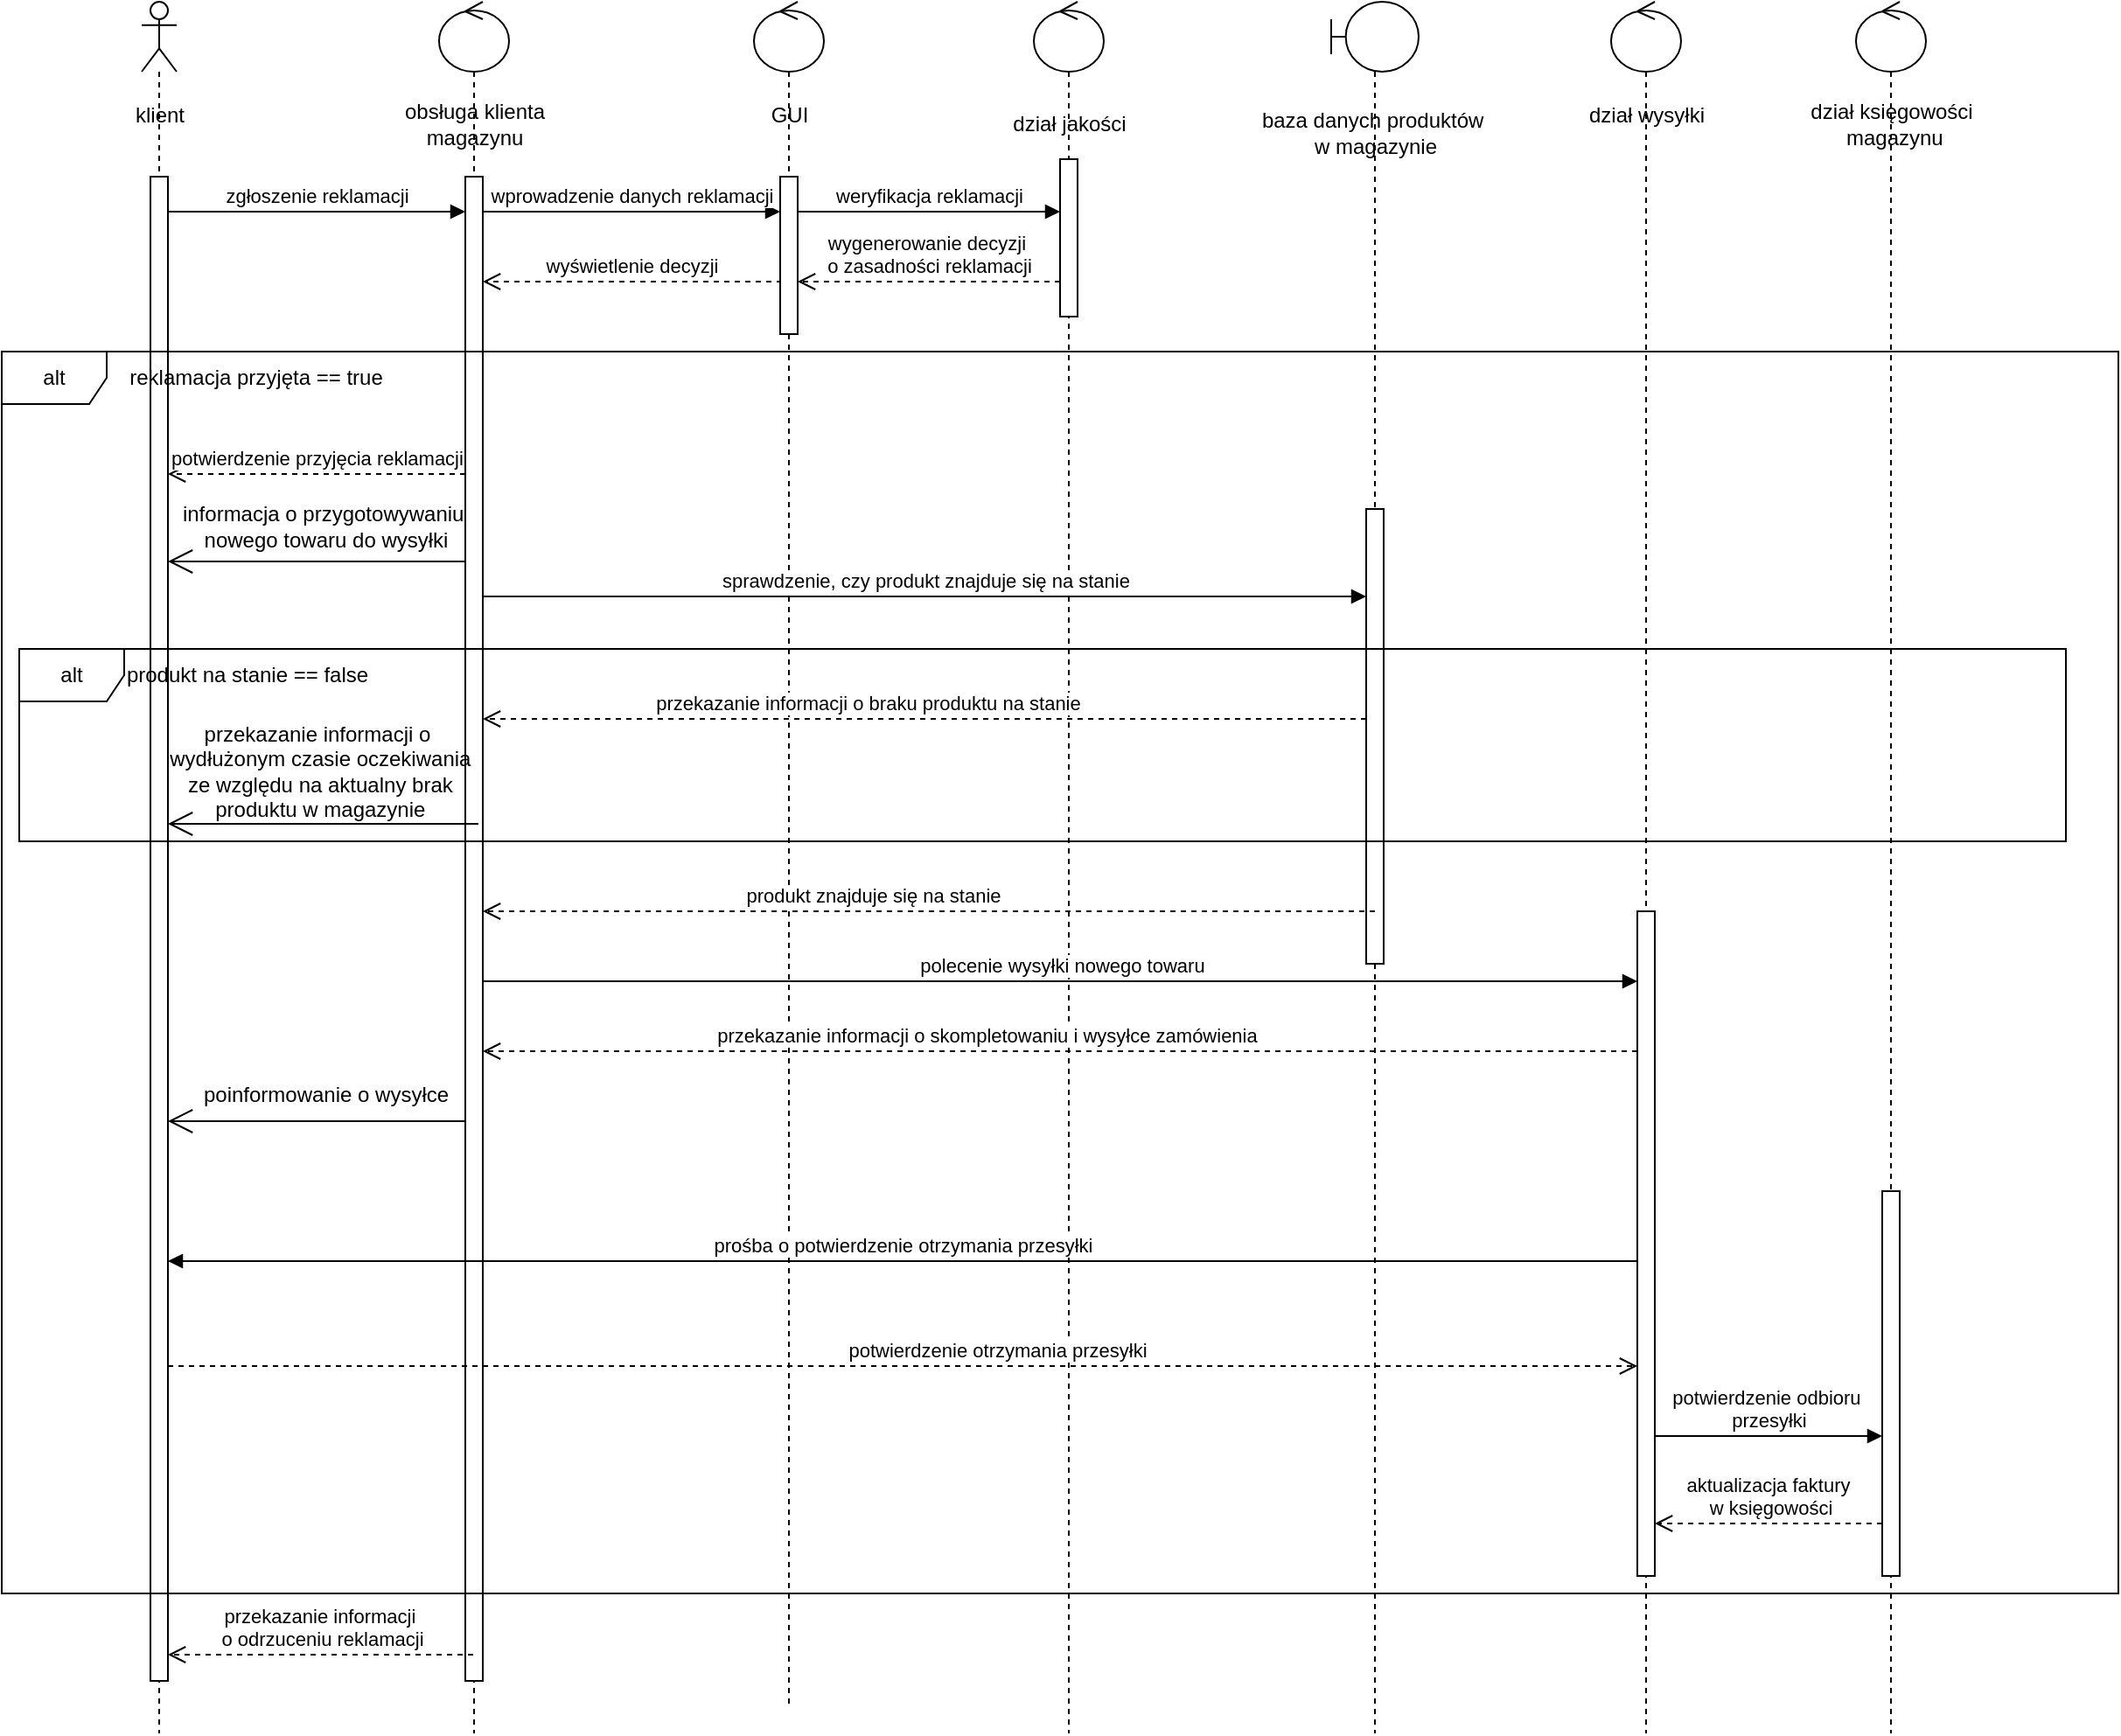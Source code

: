 <mxfile version="24.4.13" type="device">
  <diagram name="Page-1" id="kf4Eoa28R7cADwCGyI65">
    <mxGraphModel dx="2577" dy="928" grid="1" gridSize="10" guides="1" tooltips="1" connect="1" arrows="1" fold="1" page="1" pageScale="1" pageWidth="827" pageHeight="1169" math="0" shadow="0">
      <root>
        <mxCell id="0" />
        <mxCell id="1" parent="0" />
        <mxCell id="Az40gwPf_GK8AemMMeNt-41" value="" style="shape=umlLifeline;perimeter=lifelinePerimeter;whiteSpace=wrap;html=1;container=1;dropTarget=0;collapsible=0;recursiveResize=0;outlineConnect=0;portConstraint=eastwest;newEdgeStyle={&quot;edgeStyle&quot;:&quot;elbowEdgeStyle&quot;,&quot;elbow&quot;:&quot;vertical&quot;,&quot;curved&quot;:0,&quot;rounded&quot;:0};participant=umlActor;" vertex="1" parent="1">
          <mxGeometry x="-10" y="10" width="20" height="990" as="geometry" />
        </mxCell>
        <mxCell id="Az40gwPf_GK8AemMMeNt-42" value="" style="html=1;points=[];perimeter=orthogonalPerimeter;outlineConnect=0;targetShapes=umlLifeline;portConstraint=eastwest;newEdgeStyle={&quot;edgeStyle&quot;:&quot;elbowEdgeStyle&quot;,&quot;elbow&quot;:&quot;vertical&quot;,&quot;curved&quot;:0,&quot;rounded&quot;:0};" vertex="1" parent="Az40gwPf_GK8AemMMeNt-41">
          <mxGeometry x="5" y="100" width="10" height="860" as="geometry" />
        </mxCell>
        <mxCell id="Az40gwPf_GK8AemMMeNt-44" value="" style="shape=umlLifeline;perimeter=lifelinePerimeter;whiteSpace=wrap;html=1;container=1;dropTarget=0;collapsible=0;recursiveResize=0;outlineConnect=0;portConstraint=eastwest;newEdgeStyle={&quot;edgeStyle&quot;:&quot;elbowEdgeStyle&quot;,&quot;elbow&quot;:&quot;vertical&quot;,&quot;curved&quot;:0,&quot;rounded&quot;:0};participant=umlControl;" vertex="1" parent="1">
          <mxGeometry x="160" y="10" width="40" height="990" as="geometry" />
        </mxCell>
        <mxCell id="Az40gwPf_GK8AemMMeNt-45" value="" style="html=1;points=[];perimeter=orthogonalPerimeter;outlineConnect=0;targetShapes=umlLifeline;portConstraint=eastwest;newEdgeStyle={&quot;edgeStyle&quot;:&quot;elbowEdgeStyle&quot;,&quot;elbow&quot;:&quot;vertical&quot;,&quot;curved&quot;:0,&quot;rounded&quot;:0};" vertex="1" parent="Az40gwPf_GK8AemMMeNt-44">
          <mxGeometry x="15" y="100" width="10" height="860" as="geometry" />
        </mxCell>
        <mxCell id="Az40gwPf_GK8AemMMeNt-46" value="" style="shape=umlLifeline;perimeter=lifelinePerimeter;whiteSpace=wrap;html=1;container=1;dropTarget=0;collapsible=0;recursiveResize=0;outlineConnect=0;portConstraint=eastwest;newEdgeStyle={&quot;edgeStyle&quot;:&quot;elbowEdgeStyle&quot;,&quot;elbow&quot;:&quot;vertical&quot;,&quot;curved&quot;:0,&quot;rounded&quot;:0};participant=umlControl;" vertex="1" parent="1">
          <mxGeometry x="340" y="10" width="40" height="975" as="geometry" />
        </mxCell>
        <mxCell id="Az40gwPf_GK8AemMMeNt-47" value="" style="shape=umlLifeline;perimeter=lifelinePerimeter;whiteSpace=wrap;html=1;container=1;dropTarget=0;collapsible=0;recursiveResize=0;outlineConnect=0;portConstraint=eastwest;newEdgeStyle={&quot;edgeStyle&quot;:&quot;elbowEdgeStyle&quot;,&quot;elbow&quot;:&quot;vertical&quot;,&quot;curved&quot;:0,&quot;rounded&quot;:0};participant=umlControl;" vertex="1" parent="1">
          <mxGeometry x="500" y="10" width="40" height="990" as="geometry" />
        </mxCell>
        <mxCell id="Az40gwPf_GK8AemMMeNt-48" value="" style="html=1;points=[];perimeter=orthogonalPerimeter;outlineConnect=0;targetShapes=umlLifeline;portConstraint=eastwest;newEdgeStyle={&quot;edgeStyle&quot;:&quot;elbowEdgeStyle&quot;,&quot;elbow&quot;:&quot;vertical&quot;,&quot;curved&quot;:0,&quot;rounded&quot;:0};" vertex="1" parent="Az40gwPf_GK8AemMMeNt-47">
          <mxGeometry x="15" y="90" width="10" height="90" as="geometry" />
        </mxCell>
        <mxCell id="Az40gwPf_GK8AemMMeNt-52" value="klient" style="text;html=1;align=center;verticalAlign=middle;resizable=0;points=[];autosize=1;strokeColor=none;fillColor=none;" vertex="1" parent="1">
          <mxGeometry x="-25" y="60" width="50" height="30" as="geometry" />
        </mxCell>
        <mxCell id="Az40gwPf_GK8AemMMeNt-53" value="obsługa klienta&lt;div&gt;magazynu&lt;/div&gt;" style="text;html=1;align=center;verticalAlign=middle;resizable=0;points=[];autosize=1;strokeColor=none;fillColor=none;" vertex="1" parent="1">
          <mxGeometry x="130" y="60" width="100" height="40" as="geometry" />
        </mxCell>
        <mxCell id="Az40gwPf_GK8AemMMeNt-54" value="GUI" style="text;html=1;align=center;verticalAlign=middle;resizable=0;points=[];autosize=1;strokeColor=none;fillColor=none;" vertex="1" parent="1">
          <mxGeometry x="340" y="60" width="40" height="30" as="geometry" />
        </mxCell>
        <mxCell id="Az40gwPf_GK8AemMMeNt-55" value="dział jakości" style="text;html=1;align=center;verticalAlign=middle;resizable=0;points=[];autosize=1;strokeColor=none;fillColor=none;" vertex="1" parent="1">
          <mxGeometry x="475" y="65" width="90" height="30" as="geometry" />
        </mxCell>
        <mxCell id="Az40gwPf_GK8AemMMeNt-56" value="baza danych produktów&amp;nbsp;&lt;div&gt;w magazynie&lt;/div&gt;" style="text;html=1;align=center;verticalAlign=middle;resizable=0;points=[];autosize=1;strokeColor=none;fillColor=none;" vertex="1" parent="1">
          <mxGeometry x="620" y="65" width="150" height="40" as="geometry" />
        </mxCell>
        <mxCell id="Az40gwPf_GK8AemMMeNt-57" value="zgłoszenie reklamacji" style="html=1;verticalAlign=bottom;endArrow=block;edgeStyle=elbowEdgeStyle;elbow=vertical;curved=0;rounded=0;" edge="1" parent="1" source="Az40gwPf_GK8AemMMeNt-42" target="Az40gwPf_GK8AemMMeNt-45">
          <mxGeometry relative="1" as="geometry">
            <mxPoint x="30" y="130" as="sourcePoint" />
            <Array as="points">
              <mxPoint x="110" y="130" />
              <mxPoint x="50" y="160" />
            </Array>
          </mxGeometry>
        </mxCell>
        <mxCell id="Az40gwPf_GK8AemMMeNt-62" value="" style="html=1;points=[];perimeter=orthogonalPerimeter;outlineConnect=0;targetShapes=umlLifeline;portConstraint=eastwest;newEdgeStyle={&quot;edgeStyle&quot;:&quot;elbowEdgeStyle&quot;,&quot;elbow&quot;:&quot;vertical&quot;,&quot;curved&quot;:0,&quot;rounded&quot;:0};" vertex="1" parent="1">
          <mxGeometry x="355" y="110" width="10" height="90" as="geometry" />
        </mxCell>
        <mxCell id="Az40gwPf_GK8AemMMeNt-76" value="dział wysyłki" style="text;html=1;align=center;verticalAlign=middle;resizable=0;points=[];autosize=1;strokeColor=none;fillColor=none;" vertex="1" parent="1">
          <mxGeometry x="805" y="60" width="90" height="30" as="geometry" />
        </mxCell>
        <mxCell id="Az40gwPf_GK8AemMMeNt-79" value="" style="shape=umlLifeline;perimeter=lifelinePerimeter;whiteSpace=wrap;html=1;container=1;dropTarget=0;collapsible=0;recursiveResize=0;outlineConnect=0;portConstraint=eastwest;newEdgeStyle={&quot;edgeStyle&quot;:&quot;elbowEdgeStyle&quot;,&quot;elbow&quot;:&quot;vertical&quot;,&quot;curved&quot;:0,&quot;rounded&quot;:0};participant=umlControl;" vertex="1" parent="1">
          <mxGeometry x="830" y="10" width="40" height="990" as="geometry" />
        </mxCell>
        <mxCell id="Az40gwPf_GK8AemMMeNt-107" value="" style="html=1;points=[];perimeter=orthogonalPerimeter;outlineConnect=0;targetShapes=umlLifeline;portConstraint=eastwest;newEdgeStyle={&quot;edgeStyle&quot;:&quot;elbowEdgeStyle&quot;,&quot;elbow&quot;:&quot;vertical&quot;,&quot;curved&quot;:0,&quot;rounded&quot;:0};" vertex="1" parent="Az40gwPf_GK8AemMMeNt-79">
          <mxGeometry x="15" y="520" width="10" height="380" as="geometry" />
        </mxCell>
        <mxCell id="Az40gwPf_GK8AemMMeNt-81" value="" style="shape=umlLifeline;perimeter=lifelinePerimeter;whiteSpace=wrap;html=1;container=1;dropTarget=0;collapsible=0;recursiveResize=0;outlineConnect=0;portConstraint=eastwest;newEdgeStyle={&quot;edgeStyle&quot;:&quot;elbowEdgeStyle&quot;,&quot;elbow&quot;:&quot;vertical&quot;,&quot;curved&quot;:0,&quot;rounded&quot;:0};participant=umlBoundary;" vertex="1" parent="1">
          <mxGeometry x="670" y="10" width="50" height="990" as="geometry" />
        </mxCell>
        <mxCell id="Az40gwPf_GK8AemMMeNt-96" value="" style="html=1;points=[];perimeter=orthogonalPerimeter;outlineConnect=0;targetShapes=umlLifeline;portConstraint=eastwest;newEdgeStyle={&quot;edgeStyle&quot;:&quot;elbowEdgeStyle&quot;,&quot;elbow&quot;:&quot;vertical&quot;,&quot;curved&quot;:0,&quot;rounded&quot;:0};" vertex="1" parent="Az40gwPf_GK8AemMMeNt-81">
          <mxGeometry x="20" y="290" width="10" height="260" as="geometry" />
        </mxCell>
        <mxCell id="Az40gwPf_GK8AemMMeNt-83" value="" style="shape=umlLifeline;perimeter=lifelinePerimeter;whiteSpace=wrap;html=1;container=1;dropTarget=0;collapsible=0;recursiveResize=0;outlineConnect=0;portConstraint=eastwest;newEdgeStyle={&quot;edgeStyle&quot;:&quot;elbowEdgeStyle&quot;,&quot;elbow&quot;:&quot;vertical&quot;,&quot;curved&quot;:0,&quot;rounded&quot;:0};participant=umlControl;" vertex="1" parent="1">
          <mxGeometry x="970" y="10" width="40" height="990" as="geometry" />
        </mxCell>
        <mxCell id="Az40gwPf_GK8AemMMeNt-84" value="" style="html=1;points=[];perimeter=orthogonalPerimeter;outlineConnect=0;targetShapes=umlLifeline;portConstraint=eastwest;newEdgeStyle={&quot;edgeStyle&quot;:&quot;elbowEdgeStyle&quot;,&quot;elbow&quot;:&quot;vertical&quot;,&quot;curved&quot;:0,&quot;rounded&quot;:0};" vertex="1" parent="Az40gwPf_GK8AemMMeNt-83">
          <mxGeometry x="15" y="680" width="10" height="220" as="geometry" />
        </mxCell>
        <mxCell id="Az40gwPf_GK8AemMMeNt-85" value="dział księgowości&lt;div&gt;&amp;nbsp;magazynu&lt;/div&gt;" style="text;html=1;align=center;verticalAlign=middle;resizable=0;points=[];autosize=1;strokeColor=none;fillColor=none;" vertex="1" parent="1">
          <mxGeometry x="930" y="60" width="120" height="40" as="geometry" />
        </mxCell>
        <mxCell id="Az40gwPf_GK8AemMMeNt-86" value="wprowadzenie danych reklamacji" style="html=1;verticalAlign=bottom;endArrow=block;edgeStyle=elbowEdgeStyle;elbow=vertical;curved=0;rounded=0;" edge="1" parent="1" target="Az40gwPf_GK8AemMMeNt-62">
          <mxGeometry relative="1" as="geometry">
            <mxPoint x="185" y="130" as="sourcePoint" />
            <Array as="points">
              <mxPoint x="290" y="130" />
              <mxPoint x="230" y="160" />
            </Array>
            <mxPoint x="355" y="130" as="targetPoint" />
          </mxGeometry>
        </mxCell>
        <mxCell id="Az40gwPf_GK8AemMMeNt-87" value="weryfikacja reklamacji" style="html=1;verticalAlign=bottom;endArrow=block;edgeStyle=elbowEdgeStyle;elbow=vertical;curved=0;rounded=0;" edge="1" parent="1">
          <mxGeometry relative="1" as="geometry">
            <mxPoint x="365" y="130" as="sourcePoint" />
            <Array as="points">
              <mxPoint x="500" y="130" />
              <mxPoint x="440" y="160" />
            </Array>
            <mxPoint x="515" y="130" as="targetPoint" />
          </mxGeometry>
        </mxCell>
        <mxCell id="Az40gwPf_GK8AemMMeNt-88" value="wygenerowanie decyzji&amp;nbsp;&lt;div&gt;o zasadności reklamacji&lt;/div&gt;" style="html=1;verticalAlign=bottom;endArrow=open;dashed=1;endSize=8;edgeStyle=elbowEdgeStyle;elbow=vertical;curved=0;rounded=0;" edge="1" parent="1">
          <mxGeometry relative="1" as="geometry">
            <mxPoint x="365" y="170" as="targetPoint" />
            <Array as="points">
              <mxPoint x="430" y="170" />
              <mxPoint x="155" y="10" />
            </Array>
            <mxPoint x="515" y="170" as="sourcePoint" />
          </mxGeometry>
        </mxCell>
        <mxCell id="Az40gwPf_GK8AemMMeNt-89" value="wyświetlenie decyzji" style="html=1;verticalAlign=bottom;endArrow=open;dashed=1;endSize=8;edgeStyle=elbowEdgeStyle;elbow=vertical;curved=0;rounded=0;" edge="1" parent="1">
          <mxGeometry x="0.128" relative="1" as="geometry">
            <mxPoint x="185" y="170" as="targetPoint" />
            <Array as="points">
              <mxPoint x="165" y="170" />
              <mxPoint x="-110" y="10" />
            </Array>
            <mxPoint x="355" y="195" as="sourcePoint" />
            <mxPoint as="offset" />
          </mxGeometry>
        </mxCell>
        <mxCell id="Az40gwPf_GK8AemMMeNt-90" value="potwierdzenie przyjęcia reklamacji" style="html=1;verticalAlign=bottom;endArrow=open;dashed=1;endSize=8;edgeStyle=elbowEdgeStyle;elbow=vertical;curved=0;rounded=0;" edge="1" parent="1" source="Az40gwPf_GK8AemMMeNt-45" target="Az40gwPf_GK8AemMMeNt-42">
          <mxGeometry x="0.005" relative="1" as="geometry">
            <mxPoint x="40" y="280" as="targetPoint" />
            <Array as="points">
              <mxPoint x="85" y="280" />
              <mxPoint x="-190" y="120" />
            </Array>
            <mxPoint x="170" y="280" as="sourcePoint" />
            <mxPoint as="offset" />
          </mxGeometry>
        </mxCell>
        <mxCell id="Az40gwPf_GK8AemMMeNt-91" value="alt" style="shape=umlFrame;whiteSpace=wrap;html=1;pointerEvents=0;" vertex="1" parent="1">
          <mxGeometry x="-90" y="210" width="1210" height="710" as="geometry" />
        </mxCell>
        <mxCell id="Az40gwPf_GK8AemMMeNt-92" value="reklamacja przyjęta == true" style="text;html=1;align=center;verticalAlign=middle;resizable=0;points=[];autosize=1;strokeColor=none;fillColor=none;" vertex="1" parent="1">
          <mxGeometry x="-30" y="210" width="170" height="30" as="geometry" />
        </mxCell>
        <mxCell id="Az40gwPf_GK8AemMMeNt-94" value="" style="endArrow=open;endFill=1;endSize=12;html=1;rounded=0;" edge="1" parent="1" target="Az40gwPf_GK8AemMMeNt-42">
          <mxGeometry width="160" relative="1" as="geometry">
            <mxPoint x="175" y="330" as="sourcePoint" />
            <mxPoint y="330" as="targetPoint" />
          </mxGeometry>
        </mxCell>
        <mxCell id="Az40gwPf_GK8AemMMeNt-95" value="informacja o przygotowywaniu&amp;nbsp;&lt;div&gt;nowego towaru do wysyłki&lt;/div&gt;" style="text;html=1;align=center;verticalAlign=middle;resizable=0;points=[];autosize=1;strokeColor=none;fillColor=none;" vertex="1" parent="1">
          <mxGeometry y="290" width="190" height="40" as="geometry" />
        </mxCell>
        <mxCell id="Az40gwPf_GK8AemMMeNt-97" value="sprawdzenie, czy produkt znajduje się na stanie" style="html=1;verticalAlign=bottom;endArrow=block;edgeStyle=elbowEdgeStyle;elbow=vertical;curved=0;rounded=0;" edge="1" parent="1">
          <mxGeometry x="0.001" relative="1" as="geometry">
            <mxPoint x="185" y="350" as="sourcePoint" />
            <Array as="points">
              <mxPoint x="375" y="350" />
              <mxPoint x="315" y="380" />
            </Array>
            <mxPoint x="690" y="350" as="targetPoint" />
            <mxPoint as="offset" />
          </mxGeometry>
        </mxCell>
        <mxCell id="Az40gwPf_GK8AemMMeNt-98" value="alt" style="shape=umlFrame;whiteSpace=wrap;html=1;pointerEvents=0;" vertex="1" parent="1">
          <mxGeometry x="-80" y="380" width="1170" height="110" as="geometry" />
        </mxCell>
        <mxCell id="Az40gwPf_GK8AemMMeNt-99" value="produkt na stanie == false" style="text;html=1;align=center;verticalAlign=middle;resizable=0;points=[];autosize=1;strokeColor=none;fillColor=none;" vertex="1" parent="1">
          <mxGeometry x="-30" y="380" width="160" height="30" as="geometry" />
        </mxCell>
        <mxCell id="Az40gwPf_GK8AemMMeNt-100" value="przekazanie informacji o braku produktu na stanie" style="html=1;verticalAlign=bottom;endArrow=open;dashed=1;endSize=8;edgeStyle=elbowEdgeStyle;elbow=vertical;curved=0;rounded=0;" edge="1" parent="1" target="Az40gwPf_GK8AemMMeNt-45">
          <mxGeometry x="0.128" relative="1" as="geometry">
            <mxPoint x="100" y="420" as="targetPoint" />
            <Array as="points">
              <mxPoint x="220" y="420" />
              <mxPoint x="-195" y="260" />
            </Array>
            <mxPoint x="690" y="420" as="sourcePoint" />
            <mxPoint as="offset" />
          </mxGeometry>
        </mxCell>
        <mxCell id="Az40gwPf_GK8AemMMeNt-103" value="" style="endArrow=open;endFill=1;endSize=12;html=1;rounded=0;" edge="1" parent="1" target="Az40gwPf_GK8AemMMeNt-42">
          <mxGeometry width="160" relative="1" as="geometry">
            <mxPoint x="182.5" y="480" as="sourcePoint" />
            <mxPoint x="7.5" y="480" as="targetPoint" />
          </mxGeometry>
        </mxCell>
        <mxCell id="Az40gwPf_GK8AemMMeNt-104" value="przekazanie informacji o&lt;div&gt;&amp;nbsp;wydłużonym czasie oczekiwania&lt;/div&gt;&lt;div&gt;&amp;nbsp;ze względu na aktualny brak&lt;/div&gt;&lt;div&gt;&amp;nbsp;produktu w magazynie&lt;/div&gt;" style="text;html=1;align=center;verticalAlign=middle;resizable=0;points=[];autosize=1;strokeColor=none;fillColor=none;" vertex="1" parent="1">
          <mxGeometry x="-10" y="415" width="200" height="70" as="geometry" />
        </mxCell>
        <mxCell id="Az40gwPf_GK8AemMMeNt-105" value="produkt znajduje się na stanie" style="html=1;verticalAlign=bottom;endArrow=open;dashed=1;endSize=8;edgeStyle=elbowEdgeStyle;elbow=vertical;curved=0;rounded=0;" edge="1" parent="1" target="Az40gwPf_GK8AemMMeNt-45">
          <mxGeometry x="0.128" relative="1" as="geometry">
            <mxPoint x="200" y="530" as="targetPoint" />
            <Array as="points">
              <mxPoint x="225" y="530" />
              <mxPoint x="-190" y="370" />
            </Array>
            <mxPoint x="695" y="530" as="sourcePoint" />
            <mxPoint as="offset" />
          </mxGeometry>
        </mxCell>
        <mxCell id="Az40gwPf_GK8AemMMeNt-108" value="polecenie wysyłki nowego towaru" style="html=1;verticalAlign=bottom;endArrow=block;edgeStyle=elbowEdgeStyle;elbow=vertical;curved=0;rounded=0;" edge="1" parent="1" source="Az40gwPf_GK8AemMMeNt-45" target="Az40gwPf_GK8AemMMeNt-107">
          <mxGeometry x="0.001" relative="1" as="geometry">
            <mxPoint x="300" y="570" as="sourcePoint" />
            <Array as="points">
              <mxPoint x="490" y="570" />
              <mxPoint x="430" y="600" />
            </Array>
            <mxPoint x="805" y="570" as="targetPoint" />
            <mxPoint as="offset" />
          </mxGeometry>
        </mxCell>
        <mxCell id="Az40gwPf_GK8AemMMeNt-110" value="przekazanie informacji o skompletowaniu i wysyłce zamówienia" style="html=1;verticalAlign=bottom;endArrow=open;dashed=1;endSize=8;edgeStyle=elbowEdgeStyle;elbow=vertical;curved=0;rounded=0;" edge="1" parent="1">
          <mxGeometry x="0.128" relative="1" as="geometry">
            <mxPoint x="185" y="610.0" as="targetPoint" />
            <Array as="points">
              <mxPoint x="340" y="610" />
              <mxPoint x="-415" y="450" />
            </Array>
            <mxPoint x="845" y="610.0" as="sourcePoint" />
            <mxPoint as="offset" />
          </mxGeometry>
        </mxCell>
        <mxCell id="Az40gwPf_GK8AemMMeNt-111" value="" style="endArrow=open;endFill=1;endSize=12;html=1;rounded=0;" edge="1" parent="1" target="Az40gwPf_GK8AemMMeNt-42">
          <mxGeometry width="160" relative="1" as="geometry">
            <mxPoint x="175" y="650" as="sourcePoint" />
            <mxPoint x="5" y="650" as="targetPoint" />
          </mxGeometry>
        </mxCell>
        <mxCell id="Az40gwPf_GK8AemMMeNt-112" value="poinformowanie o wysyłce" style="text;html=1;align=center;verticalAlign=middle;resizable=0;points=[];autosize=1;strokeColor=none;fillColor=none;" vertex="1" parent="1">
          <mxGeometry x="15" y="620" width="160" height="30" as="geometry" />
        </mxCell>
        <mxCell id="Az40gwPf_GK8AemMMeNt-114" value="prośba o potwierdzenie otrzymania przesyłki" style="html=1;verticalAlign=bottom;endArrow=block;edgeStyle=elbowEdgeStyle;elbow=vertical;curved=0;rounded=0;" edge="1" parent="1" source="Az40gwPf_GK8AemMMeNt-107" target="Az40gwPf_GK8AemMMeNt-42">
          <mxGeometry x="0.001" relative="1" as="geometry">
            <mxPoint x="460" y="730" as="sourcePoint" />
            <Array as="points">
              <mxPoint x="765" y="730" />
              <mxPoint x="705" y="760" />
            </Array>
            <mxPoint x="1120" y="730" as="targetPoint" />
            <mxPoint as="offset" />
          </mxGeometry>
        </mxCell>
        <mxCell id="Az40gwPf_GK8AemMMeNt-115" value="potwierdzenie otrzymania przesyłki" style="html=1;verticalAlign=bottom;endArrow=open;dashed=1;endSize=8;edgeStyle=elbowEdgeStyle;elbow=vertical;curved=0;rounded=0;" edge="1" parent="1" source="Az40gwPf_GK8AemMMeNt-42" target="Az40gwPf_GK8AemMMeNt-107">
          <mxGeometry x="0.128" relative="1" as="geometry">
            <mxPoint x="-240" y="790" as="targetPoint" />
            <Array as="points">
              <mxPoint x="150" y="790" />
              <mxPoint x="-615" y="630" />
            </Array>
            <mxPoint x="270" y="790" as="sourcePoint" />
            <mxPoint as="offset" />
          </mxGeometry>
        </mxCell>
        <mxCell id="Az40gwPf_GK8AemMMeNt-116" value="potwierdzenie odbioru&amp;nbsp;&lt;div&gt;przesyłki&lt;/div&gt;" style="html=1;verticalAlign=bottom;endArrow=block;edgeStyle=elbowEdgeStyle;elbow=vertical;curved=0;rounded=0;" edge="1" parent="1">
          <mxGeometry x="0.002" relative="1" as="geometry">
            <mxPoint x="855" y="830" as="sourcePoint" />
            <Array as="points">
              <mxPoint x="856" y="830" />
              <mxPoint x="796" y="860" />
            </Array>
            <mxPoint x="985.0" y="830" as="targetPoint" />
            <mxPoint as="offset" />
          </mxGeometry>
        </mxCell>
        <mxCell id="Az40gwPf_GK8AemMMeNt-117" value="aktualizacja faktury&amp;nbsp;&lt;div&gt;w księgowości&lt;/div&gt;" style="html=1;verticalAlign=bottom;endArrow=open;dashed=1;endSize=8;edgeStyle=elbowEdgeStyle;elbow=vertical;curved=0;rounded=0;" edge="1" parent="1" source="Az40gwPf_GK8AemMMeNt-84" target="Az40gwPf_GK8AemMMeNt-107">
          <mxGeometry x="-0.007" relative="1" as="geometry">
            <mxPoint x="849.447" y="880" as="targetPoint" />
            <Array as="points">
              <mxPoint x="920" y="880" />
              <mxPoint x="320" y="720" />
            </Array>
            <mxPoint x="989.5" y="880" as="sourcePoint" />
            <mxPoint as="offset" />
          </mxGeometry>
        </mxCell>
        <mxCell id="Az40gwPf_GK8AemMMeNt-118" value="przekazanie informacji&amp;nbsp;&lt;div&gt;o odrzuceniu reklamacji&lt;/div&gt;" style="html=1;verticalAlign=bottom;endArrow=open;dashed=1;endSize=8;edgeStyle=elbowEdgeStyle;elbow=vertical;curved=0;rounded=0;" edge="1" parent="1" source="Az40gwPf_GK8AemMMeNt-44" target="Az40gwPf_GK8AemMMeNt-42">
          <mxGeometry x="-0.005" relative="1" as="geometry">
            <mxPoint x="-1" y="955" as="targetPoint" />
            <Array as="points">
              <mxPoint x="80" y="955" />
              <mxPoint x="-335" y="795" />
            </Array>
            <mxPoint x="130" y="980" as="sourcePoint" />
            <mxPoint as="offset" />
          </mxGeometry>
        </mxCell>
      </root>
    </mxGraphModel>
  </diagram>
</mxfile>
